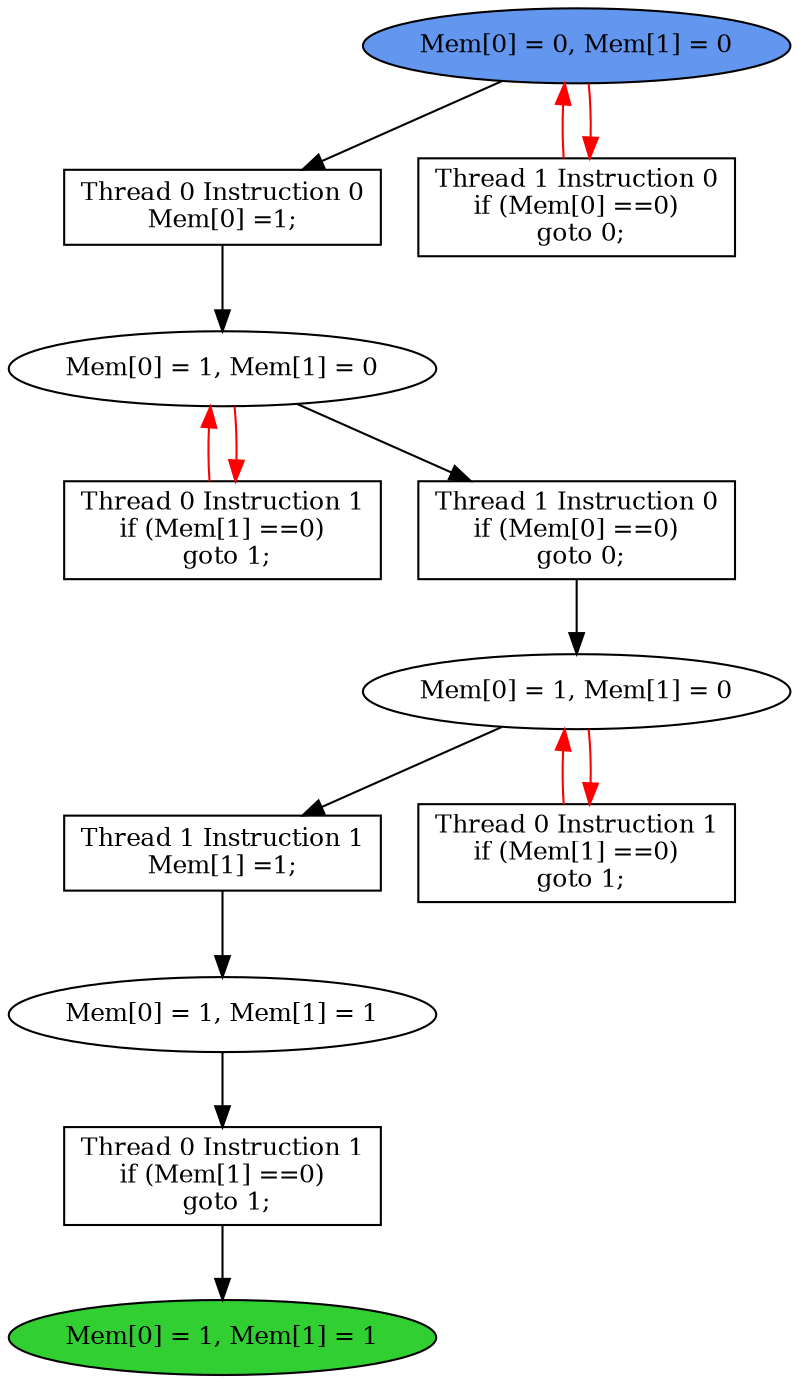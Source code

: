 digraph "graph" {
graph [fontsize=12]
node [fontsize=12]
edge [fontsize=12]
rankdir=TB;
"N24" -> "N23" [uuid = "<A0, S2>", color = "#000000", fontcolor = "#ffffff", style = "solid", label = "", dir = "forward", weight = "1"]
"N11" -> "N10" [uuid = "<A1, END>", color = "#000000", fontcolor = "#ffffff", style = "solid", label = "", dir = "forward", weight = "1"]
"N23" -> "N19" [uuid = "<A2, S2>", color = "#ff0000", fontcolor = "#ffffff", style = "solid", label = "", dir = "back", weight = "1"]
"N22" -> "N21" [uuid = "<A3, S1>", color = "#000000", fontcolor = "#ffffff", style = "solid", label = "", dir = "forward", weight = "1"]
"N25" -> "N18" [uuid = "<A4, START>", color = "#ff0000", fontcolor = "#ffffff", style = "solid", label = "", dir = "back", weight = "1"]
"N13" -> "N12" [uuid = "<A5, S0>", color = "#000000", fontcolor = "#ffffff", style = "solid", label = "", dir = "forward", weight = "1"]
"N21" -> "N20" [uuid = "<A6, S1>", color = "#ff0000", fontcolor = "#ffffff", style = "solid", label = "", dir = "back", weight = "1"]
"N25" -> "N24" [uuid = "<A0, START>", color = "#000000", fontcolor = "#ffffff", style = "solid", label = "", dir = "forward", weight = "1"]
"N12" -> "N11" [uuid = "<A1, S0>", color = "#000000", fontcolor = "#ffffff", style = "solid", label = "", dir = "forward", weight = "1"]
"N23" -> "N19" [uuid = "<A2, S2>", color = "#ff0000", fontcolor = "#ffffff", style = "solid", label = "", dir = "forward", weight = "1"]
"N23" -> "N22" [uuid = "<A3, S2>", color = "#000000", fontcolor = "#ffffff", style = "solid", label = "", dir = "forward", weight = "1"]
"N25" -> "N18" [uuid = "<A4, START>", color = "#ff0000", fontcolor = "#ffffff", style = "solid", label = "", dir = "forward", weight = "1"]
"N21" -> "N13" [uuid = "<A5, S1>", color = "#000000", fontcolor = "#ffffff", style = "solid", label = "", dir = "forward", weight = "1"]
"N21" -> "N20" [uuid = "<A6, S1>", color = "#ff0000", fontcolor = "#ffffff", style = "solid", label = "", dir = "forward", weight = "1"]
"N10" [uuid="END", label="Mem[0] = 1, Mem[1] = 1", fillcolor = "#31cf31", fontcolor = "#000000", shape = "ellipse", style = "filled, solid"]
"N11" [uuid="A1", label="Thread 0 Instruction 1
if (Mem[1] ==0)
 goto 1;", fillcolor = "#ffffff", fontcolor = "#000000", shape = "box", style = "filled, solid"]
"N12" [uuid="S0", label="Mem[0] = 1, Mem[1] = 1", fillcolor = "#ffffff", fontcolor = "#000000", shape = "ellipse", style = "filled, solid"]
"N13" [uuid="A5", label="Thread 1 Instruction 1
Mem[1] =1;", fillcolor = "#ffffff", fontcolor = "#000000", shape = "box", style = "filled, solid"]
"N18" [uuid="A4", label="Thread 1 Instruction 0
if (Mem[0] ==0)
 goto 0;", fillcolor = "#ffffff", fontcolor = "#000000", shape = "box", style = "filled, solid"]
"N19" [uuid="A2", label="Thread 0 Instruction 1
if (Mem[1] ==0)
 goto 1;", fillcolor = "#ffffff", fontcolor = "#000000", shape = "box", style = "filled, solid"]
"N20" [uuid="A6", label="Thread 0 Instruction 1
if (Mem[1] ==0)
 goto 1;", fillcolor = "#ffffff", fontcolor = "#000000", shape = "box", style = "filled, solid"]
"N21" [uuid="S1", label="Mem[0] = 1, Mem[1] = 0", fillcolor = "#ffffff", fontcolor = "#000000", shape = "ellipse", style = "filled, solid"]
"N22" [uuid="A3", label="Thread 1 Instruction 0
if (Mem[0] ==0)
 goto 0;", fillcolor = "#ffffff", fontcolor = "#000000", shape = "box", style = "filled, solid"]
"N23" [uuid="S2", label="Mem[0] = 1, Mem[1] = 0", fillcolor = "#ffffff", fontcolor = "#000000", shape = "ellipse", style = "filled, solid"]
"N24" [uuid="A0", label="Thread 0 Instruction 0
Mem[0] =1;", fillcolor = "#ffffff", fontcolor = "#000000", shape = "box", style = "filled, solid"]
"N25" [uuid="START", label="Mem[0] = 0, Mem[1] = 0", fillcolor = "#6396ef", fontcolor = "#000000", shape = "ellipse", style = "filled, solid"]
}